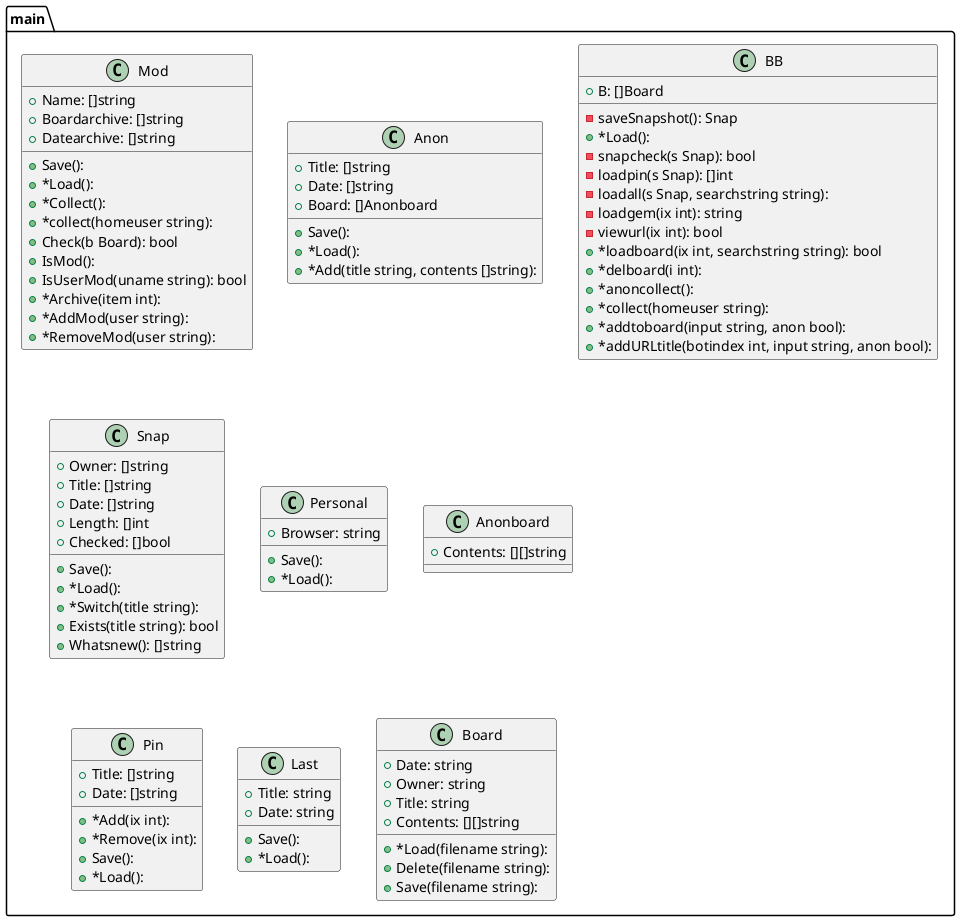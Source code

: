 @startuml
package ...main{
class Mod {
+Name: []string
+Boardarchive: []string
+Datearchive: []string
+Save(): 
+*Load(): 
+*Collect(): 
+*collect(homeuser string): 
+Check(b Board): bool
+IsMod(): 
+IsUserMod(uname string): bool
+*Archive(item int): 
+*AddMod(user string): 
+*RemoveMod(user string): 
}
}
package ...main{
class Anon {
+Title: []string
+Date: []string
+Board: []Anonboard
+Save(): 
+*Load(): 
+*Add(title string, contents []string): 
}
}
package ...main{
class BB {
+B: []Board
-saveSnapshot(): Snap
+*Load(): 
-snapcheck(s Snap): bool
-loadpin(s Snap): []int
-loadall(s Snap, searchstring string): 
-loadgem(ix int): string
-viewurl(ix int): bool
+*loadboard(ix int, searchstring string): bool
+*delboard(i int): 
+*anoncollect(): 
+*collect(homeuser string): 
+*addtoboard(input string, anon bool): 
+*addURLtitle(botindex int, input string, anon bool): 
}
}
package ...main{
class Snap {
+Owner: []string
+Title: []string
+Date: []string
+Length: []int
+Checked: []bool
+Save(): 
+*Load(): 
+*Switch(title string): 
+Exists(title string): bool
+Whatsnew(): []string
}
}
package ...main{
class Personal {
+Browser: string
+Save(): 
+*Load(): 
}
}
package ...main{
class Anonboard {
+Contents: [][]string

}
}
package ...main{
class Pin {
+Title: []string
+Date: []string
+*Add(ix int): 
+*Remove(ix int): 
+Save(): 
+*Load(): 
}
}
package ...main{
class Last {
+Title: string
+Date: string
+Save(): 
+*Load(): 
}
}
package ...main{
class Board {
+Date: string
+Owner: string
+Title: string
+Contents: [][]string
+*Load(filename string): 
+Delete(filename string): 
+Save(filename string): 
}
}

@enduml